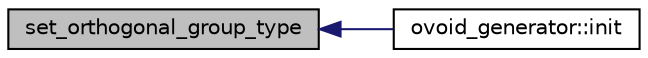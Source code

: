 digraph "set_orthogonal_group_type"
{
  edge [fontname="Helvetica",fontsize="10",labelfontname="Helvetica",labelfontsize="10"];
  node [fontname="Helvetica",fontsize="10",shape=record];
  rankdir="LR";
  Node1953 [label="set_orthogonal_group_type",height=0.2,width=0.4,color="black", fillcolor="grey75", style="filled", fontcolor="black"];
  Node1953 -> Node1954 [dir="back",color="midnightblue",fontsize="10",style="solid",fontname="Helvetica"];
  Node1954 [label="ovoid_generator::init",height=0.2,width=0.4,color="black", fillcolor="white", style="filled",URL="$d3/daf/classovoid__generator.html#a44d90a4751554076f432f35089a964c2"];
}
